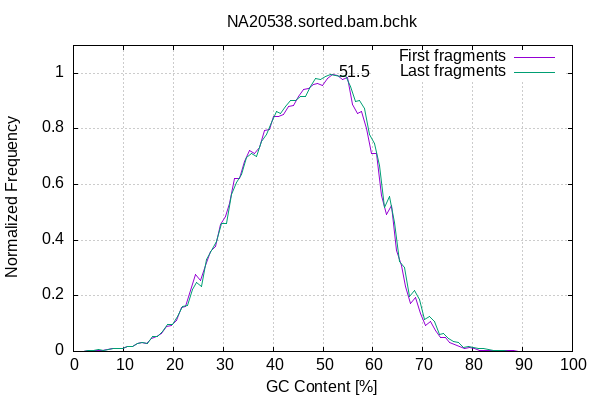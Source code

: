 
            set terminal png size 600,400 truecolor
            set output "NA20538-plots/gc-content.png"
            set grid xtics ytics y2tics back lc rgb "#cccccc"
            set title "NA20538.sorted.bam.bchk" noenhanced
            set ylabel "Normalized Frequency"
            set xlabel "GC Content [%]"
            set yrange [0:1.1]
            set label sprintf("%.1f",51.51) at 51.51,1 front offset 1,0
            plot '-' smooth csplines with lines lc 1 title 'First fragments' , '-' smooth csplines with lines lc 2 title 'Last fragments'
        0	0.001354
1	0.001434
2	0.001354
3	0.003425
4	0.003266
6	0.004461
8	0.009399
9	0.009479
10	0.009240
10	0.017524
11	0.017604
12	0.017763
13	0.030190
14	0.030110
15	0.030429
16	0.053847
17	0.054166
17	0.054086
18	0.054564
18	0.094791
19	0.095109
20	0.095985
21	0.097499
21	0.166401
22	0.167357
23	0.169747
23	0.171738
24	0.264856
25	0.265891
26	0.268918
27	0.352637
28	0.356301
28	0.365222
29	0.363629
29	0.479528
30	0.486299
31	0.492114
32	0.611279
33	0.615979
34	0.619643
34	0.710053
35	0.715788
36	0.717779
37	0.719611
38	0.789310
39	0.792576
39	0.794647
40	0.842441
40	0.839493
41	0.845149
42	0.846742
43	0.880994
44	0.881711
45	0.890712
45	0.937470
46	0.942568
47	0.946312
47	0.947507
48	0.960092
49	0.964235
50	0.955393
51	0.966385
51	1.000000
52	0.997212
53	0.992751
53	0.986936
54	0.985742
54	0.974829
55	0.980405
56	0.875339
57	0.858929
58	0.857496
59	0.851123
59	0.711805
60	0.704955
61	0.696830
62	0.514577
63	0.508045
64	0.500319
64	0.496814
65	0.313366
65	0.310499
66	0.308985
67	0.188307
68	0.185120
69	0.182173
70	0.104747
70	0.103712
71	0.102039
72	0.100207
73	0.055759
74	0.053847
75	0.053927
75	0.026127
76	0.024454
76	0.024136
77	0.023260
78	0.012745
79	0.013143
80	0.012347
81	0.004620
81	0.005257
82	0.004700
83	0.005018
83	0.003823
84	0.003425
85	0.003266
86	0.002310
87	0.002151
88	0.002230
89	0.001195
89	0.001036
90	0.000797
92	0.000319
93	0.000478
94	0.000319
95	0.000000
97	0.000080
end
0	0.001060
1	0.000897
2	0.000978
3	0.003668
4	0.003587
4	0.003750
5	0.005869
7	0.005788
8	0.011494
9	0.011820
10	0.011494
11	0.017934
12	0.018179
12	0.018260
13	0.031385
14	0.031303
15	0.031956
15	0.031874
16	0.056004
17	0.055841
17	0.056004
18	0.056656
18	0.097986
19	0.098639
20	0.099617
21	0.101247
21	0.166137
22	0.166789
23	0.170213
23	0.170050
24	0.237874
25	0.242195
26	0.244803
27	0.357545
28	0.360398
28	0.365044
29	0.367898
29	0.463112
30	0.469389
31	0.472976
32	0.600228
33	0.603815
34	0.611396
34	0.708323
35	0.709301
36	0.708486
37	0.709383
38	0.777452
39	0.780549
39	0.782995
40	0.852939
40	0.851227
41	0.858319
42	0.861498
43	0.895573
44	0.901117
45	0.903155
45	0.914486
46	0.922393
47	0.919459
47	0.928344
48	0.980191
49	0.975463
50	0.983044
51	0.987283
51	1.000000
52	0.995272
53	0.989484
53	0.988587
54	0.989973
54	0.989729
55	0.981658
56	0.910165
57	0.900383
58	0.895981
59	0.893128
59	0.751447
60	0.743213
61	0.734165
62	0.542757
63	0.539985
64	0.533219
64	0.526535
65	0.339529
65	0.337817
66	0.331703
67	0.213255
68	0.210973
69	0.209994
70	0.125459
70	0.123828
71	0.121301
72	0.120323
73	0.066764
74	0.065868
75	0.064890
75	0.036195
76	0.036928
77	0.035298
78	0.016630
79	0.016141
80	0.016304
81	0.010842
81	0.010924
82	0.010761
83	0.010598
83	0.004321
84	0.003750
85	0.003913
86	0.003831
86	0.001793
87	0.001630
88	0.001712
88	0.001467
89	0.000734
89	0.000815
90	0.000897
91	0.001141
93	0.001060
94	0.000163
95	0.000082
98	0.000163
end
